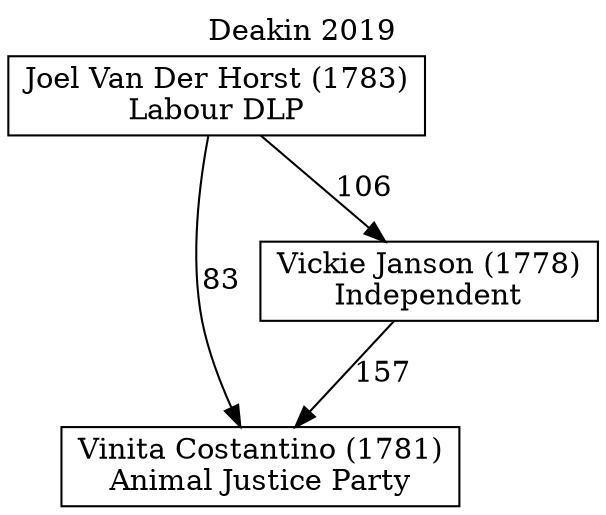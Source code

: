 // House preference flow
digraph "Vinita Costantino (1781)_Deakin_2019" {
	graph [label="Deakin 2019" labelloc=t mclimit=10]
	node [shape=box]
	"Vinita Costantino (1781)" [label="Vinita Costantino (1781)
Animal Justice Party"]
	"Vickie Janson (1778)" [label="Vickie Janson (1778)
Independent"]
	"Joel Van Der Horst (1783)" [label="Joel Van Der Horst (1783)
Labour DLP"]
	"Vickie Janson (1778)" -> "Vinita Costantino (1781)" [label=157]
	"Joel Van Der Horst (1783)" -> "Vickie Janson (1778)" [label=106]
	"Joel Van Der Horst (1783)" -> "Vinita Costantino (1781)" [label=83]
}
